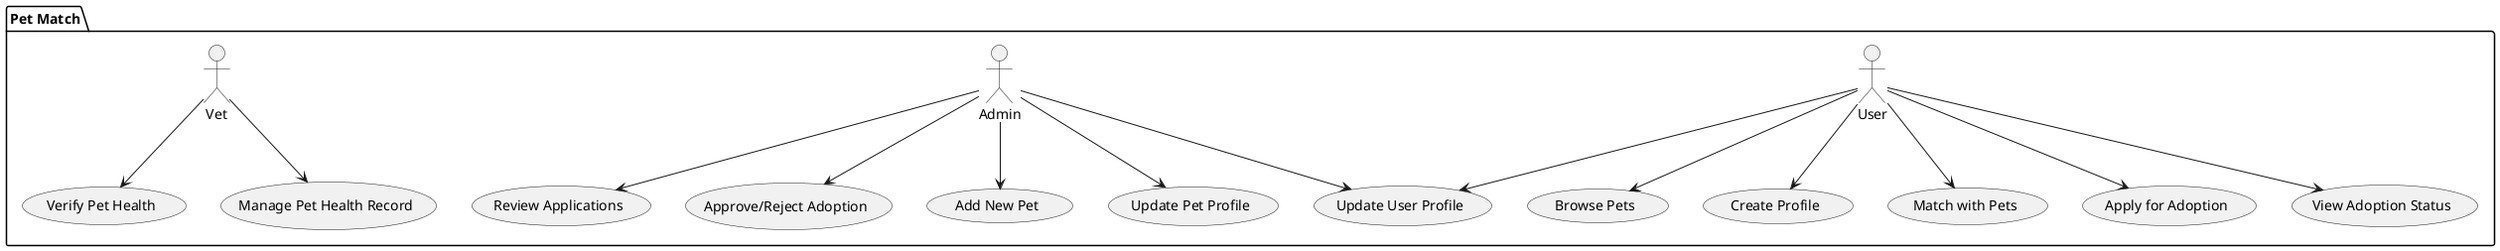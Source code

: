 @startuml

package "Pet Match" {
    actor "User" as User
    actor "Admin" as Admin
    actor "Vet" as Vet

    usecase "Browse Pets" as UC1
    usecase "Create Profile" as UC2
    usecase "Match with Pets" as UC3
    usecase "Apply for Adoption" as UC4
    usecase "Review Applications" as UC5
    usecase "Verify Pet Health" as UC6
    usecase "Approve/Reject Adoption" as UC7
    usecase "Add New Pet" as UC8
    usecase "Update Pet Profile" as UC9
    usecase "Update User Profile" as UC10
    usecase "View Adoption Status" as UC11
    usecase "Manage Pet Health Record" as UC12

    User --> UC1
    User --> UC2
    User --> UC3
    User --> UC4
    User --> UC10
    User --> UC11

    Admin --> UC5
    Admin --> UC7
    Admin --> UC8
    Admin --> UC9
    Admin --> UC10

    Vet --> UC6
    Vet --> UC12
}

@enduml
